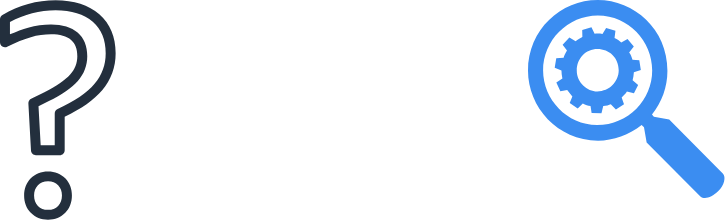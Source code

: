 <mxfile version="21.6.6" type="github">
  <diagram name="Page-1" id="a2SZ6WP-wNjvYIx0AkOO">
    <mxGraphModel dx="754" dy="473" grid="1" gridSize="10" guides="1" tooltips="1" connect="1" arrows="1" fold="1" page="1" pageScale="1" pageWidth="827" pageHeight="1169" math="0" shadow="0">
      <root>
        <mxCell id="0" />
        <mxCell id="1" parent="0" />
        <mxCell id="QWbtCQc69UfCISLxmmAF-1" value="" style="sketch=0;outlineConnect=0;fontColor=#232F3E;gradientColor=none;fillColor=#232F3D;strokeColor=none;dashed=0;verticalLabelPosition=bottom;verticalAlign=top;align=center;html=1;fontSize=12;fontStyle=0;aspect=fixed;pointerEvents=1;shape=mxgraph.aws4.question;" vertex="1" parent="1">
          <mxGeometry x="150" y="200" width="57.82" height="110" as="geometry" />
        </mxCell>
        <mxCell id="QWbtCQc69UfCISLxmmAF-2" value="" style="sketch=0;html=1;aspect=fixed;strokeColor=none;shadow=0;fillColor=#3B8DF1;verticalAlign=top;labelPosition=center;verticalLabelPosition=bottom;shape=mxgraph.gcp2.solution" vertex="1" parent="1">
          <mxGeometry x="414" y="200" width="99" height="100" as="geometry" />
        </mxCell>
      </root>
    </mxGraphModel>
  </diagram>
</mxfile>
